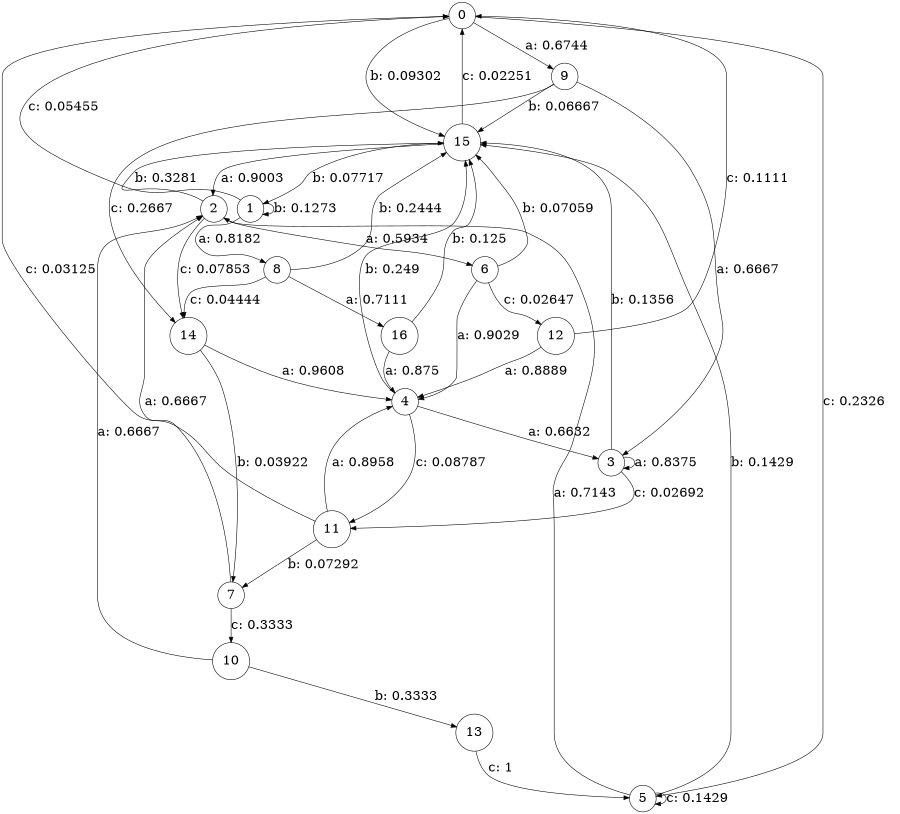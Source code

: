 digraph "d4-100nw-t0-cen-SML" {
size = "6,8.5";
ratio = "fill";
node [shape = circle];
node [fontsize = 24];
edge [fontsize = 24];
0 -> 9 [label = "a: 0.6744   "];
0 -> 15 [label = "b: 0.09302  "];
0 -> 5 [label = "c: 0.2326   "];
1 -> 8 [label = "a: 0.8182   "];
1 -> 1 [label = "b: 0.1273   "];
1 -> 0 [label = "c: 0.05455  "];
2 -> 6 [label = "a: 0.5934   "];
2 -> 15 [label = "b: 0.3281   "];
2 -> 14 [label = "c: 0.07853  "];
3 -> 3 [label = "a: 0.8375   "];
3 -> 15 [label = "b: 0.1356   "];
3 -> 11 [label = "c: 0.02692  "];
4 -> 3 [label = "a: 0.6632   "];
4 -> 15 [label = "b: 0.249    "];
4 -> 11 [label = "c: 0.08787  "];
5 -> 2 [label = "a: 0.7143   "];
5 -> 15 [label = "b: 0.1429   "];
5 -> 5 [label = "c: 0.1429   "];
6 -> 4 [label = "a: 0.9029   "];
6 -> 15 [label = "b: 0.07059  "];
6 -> 12 [label = "c: 0.02647  "];
7 -> 2 [label = "a: 0.6667   "];
7 -> 10 [label = "c: 0.3333   "];
8 -> 16 [label = "a: 0.7111   "];
8 -> 15 [label = "b: 0.2444   "];
8 -> 14 [label = "c: 0.04444  "];
9 -> 3 [label = "a: 0.6667   "];
9 -> 15 [label = "b: 0.06667  "];
9 -> 14 [label = "c: 0.2667   "];
10 -> 2 [label = "a: 0.6667   "];
10 -> 13 [label = "b: 0.3333   "];
11 -> 4 [label = "a: 0.8958   "];
11 -> 7 [label = "b: 0.07292  "];
11 -> 0 [label = "c: 0.03125  "];
12 -> 4 [label = "a: 0.8889   "];
12 -> 0 [label = "c: 0.1111   "];
13 -> 5 [label = "c: 1        "];
14 -> 4 [label = "a: 0.9608   "];
14 -> 7 [label = "b: 0.03922  "];
15 -> 2 [label = "a: 0.9003   "];
15 -> 1 [label = "b: 0.07717  "];
15 -> 0 [label = "c: 0.02251  "];
16 -> 4 [label = "a: 0.875    "];
16 -> 15 [label = "b: 0.125    "];
}